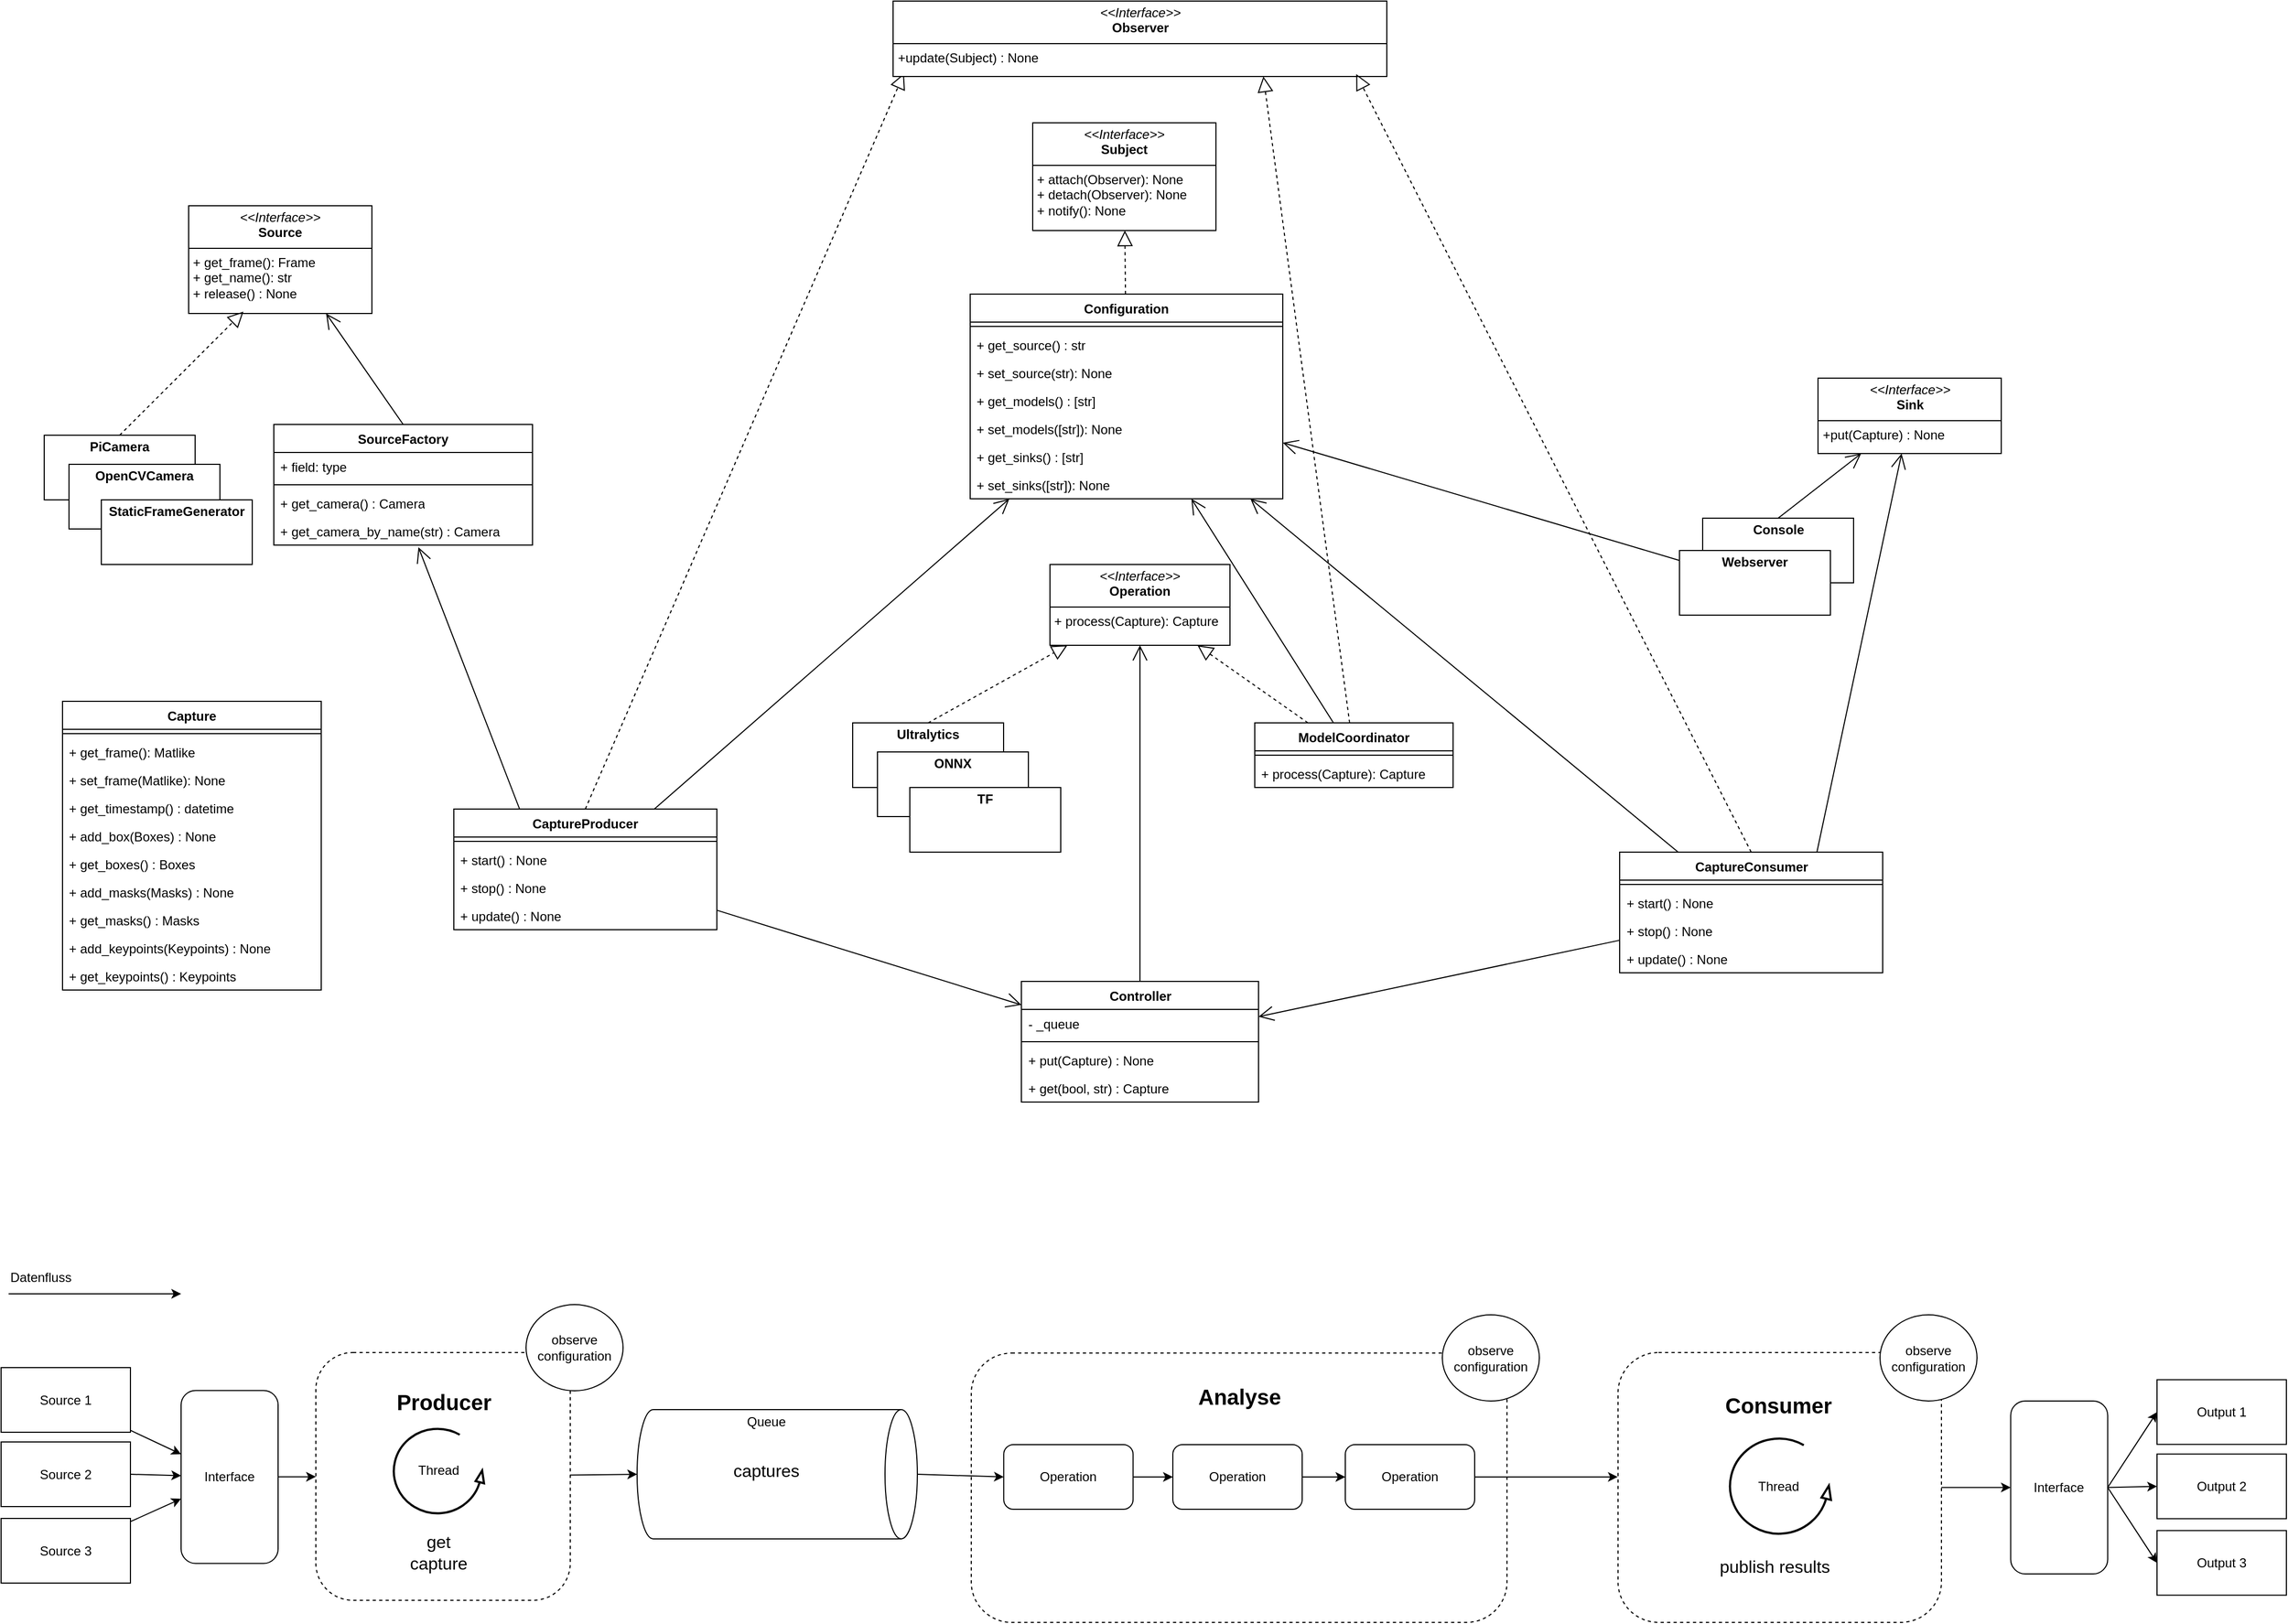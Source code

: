 <mxfile version="25.0.3">
  <diagram name="Seite-1" id="Wqxzcvr5aupdezz4V94B">
    <mxGraphModel dx="1511" dy="964" grid="1" gridSize="10" guides="1" tooltips="1" connect="1" arrows="1" fold="1" page="1" pageScale="1" pageWidth="827" pageHeight="1169" math="0" shadow="0">
      <root>
        <mxCell id="0" />
        <mxCell id="1" parent="0" />
        <mxCell id="tF6KCtbzYXfdbOgwIn2T-80" value="" style="rounded=1;whiteSpace=wrap;html=1;fillColor=none;dashed=1;" parent="1" vertex="1">
          <mxGeometry x="422" y="1374.5" width="236" height="230" as="geometry" />
        </mxCell>
        <mxCell id="tF6KCtbzYXfdbOgwIn2T-64" value="" style="shape=cylinder3;whiteSpace=wrap;html=1;boundedLbl=1;backgroundOutline=1;size=15;rotation=90;" parent="1" vertex="1">
          <mxGeometry x="790" y="1357.5" width="120" height="260" as="geometry" />
        </mxCell>
        <mxCell id="tF6KCtbzYXfdbOgwIn2T-76" value="" style="verticalLabelPosition=bottom;html=1;verticalAlign=top;strokeWidth=2;shape=mxgraph.lean_mapping.physical_pull;pointerEvents=1;" parent="1" vertex="1">
          <mxGeometry x="494" y="1445" width="84" height="79" as="geometry" />
        </mxCell>
        <mxCell id="tF6KCtbzYXfdbOgwIn2T-78" value="get capture" style="text;html=1;align=center;verticalAlign=middle;whiteSpace=wrap;rounded=0;fontSize=16;" parent="1" vertex="1">
          <mxGeometry x="506" y="1545" width="60" height="30" as="geometry" />
        </mxCell>
        <mxCell id="tF6KCtbzYXfdbOgwIn2T-79" value="" style="endArrow=classic;html=1;rounded=0;entryX=0.5;entryY=1;entryDx=0;entryDy=0;entryPerimeter=0;" parent="1" target="tF6KCtbzYXfdbOgwIn2T-64" edge="1" source="tF6KCtbzYXfdbOgwIn2T-80">
          <mxGeometry width="50" height="50" relative="1" as="geometry">
            <mxPoint x="673" y="1490" as="sourcePoint" />
            <mxPoint x="1073" y="1360" as="targetPoint" />
          </mxGeometry>
        </mxCell>
        <mxCell id="tF6KCtbzYXfdbOgwIn2T-81" value="Producer" style="text;html=1;align=center;verticalAlign=middle;whiteSpace=wrap;rounded=0;fontSize=20;fontStyle=1" parent="1" vertex="1">
          <mxGeometry x="476" y="1405" width="130" height="30" as="geometry" />
        </mxCell>
        <mxCell id="tF6KCtbzYXfdbOgwIn2T-83" value="captures" style="text;html=1;align=center;verticalAlign=middle;whiteSpace=wrap;rounded=0;fontSize=16;" parent="1" vertex="1">
          <mxGeometry x="810" y="1468.5" width="60" height="30" as="geometry" />
        </mxCell>
        <mxCell id="tF6KCtbzYXfdbOgwIn2T-88" value="" style="endArrow=classic;html=1;rounded=0;exitX=0.5;exitY=0;exitDx=0;exitDy=0;exitPerimeter=0;entryX=0;entryY=0.5;entryDx=0;entryDy=0;" parent="1" source="tF6KCtbzYXfdbOgwIn2T-64" target="tjAWE_9rmo5MhlkttvxY-53" edge="1">
          <mxGeometry width="50" height="50" relative="1" as="geometry">
            <mxPoint x="983" y="1470" as="sourcePoint" />
            <mxPoint x="1047" y="1490" as="targetPoint" />
          </mxGeometry>
        </mxCell>
        <mxCell id="tF6KCtbzYXfdbOgwIn2T-92" value="" style="rounded=1;whiteSpace=wrap;html=1;fillColor=none;dashed=1;" parent="1" vertex="1">
          <mxGeometry x="1630" y="1374.5" width="300" height="250.5" as="geometry" />
        </mxCell>
        <mxCell id="tF6KCtbzYXfdbOgwIn2T-93" value="" style="verticalLabelPosition=bottom;html=1;verticalAlign=top;strokeWidth=2;shape=mxgraph.lean_mapping.physical_pull;pointerEvents=1;" parent="1" vertex="1">
          <mxGeometry x="1733.5" y="1454" width="94" height="89" as="geometry" />
        </mxCell>
        <mxCell id="tF6KCtbzYXfdbOgwIn2T-94" value="publish results" style="text;html=1;align=center;verticalAlign=middle;whiteSpace=wrap;rounded=0;fontSize=16;" parent="1" vertex="1">
          <mxGeometry x="1706.5" y="1558" width="137" height="30" as="geometry" />
        </mxCell>
        <mxCell id="tF6KCtbzYXfdbOgwIn2T-95" value="Consumer" style="text;html=1;align=center;verticalAlign=middle;whiteSpace=wrap;rounded=0;fontSize=20;fontStyle=1" parent="1" vertex="1">
          <mxGeometry x="1713.5" y="1407.5" width="130" height="30" as="geometry" />
        </mxCell>
        <mxCell id="tF6KCtbzYXfdbOgwIn2T-102" value="" style="endArrow=classic;html=1;rounded=0;entryX=0;entryY=0.5;entryDx=0;entryDy=0;exitX=1;exitY=0.5;exitDx=0;exitDy=0;" parent="1" source="tF6KCtbzYXfdbOgwIn2T-92" target="tjAWE_9rmo5MhlkttvxY-51" edge="1">
          <mxGeometry width="50" height="50" relative="1" as="geometry">
            <mxPoint x="1918" y="1399.5" as="sourcePoint" />
            <mxPoint x="2030" y="1498.5" as="targetPoint" />
          </mxGeometry>
        </mxCell>
        <mxCell id="tF6KCtbzYXfdbOgwIn2T-110" value="observe configuration" style="ellipse;whiteSpace=wrap;html=1;" parent="1" vertex="1">
          <mxGeometry x="617" y="1330" width="90" height="80" as="geometry" />
        </mxCell>
        <mxCell id="tF6KCtbzYXfdbOgwIn2T-111" value="observe configuration" style="ellipse;whiteSpace=wrap;html=1;" parent="1" vertex="1">
          <mxGeometry x="1873" y="1339.5" width="90" height="80" as="geometry" />
        </mxCell>
        <mxCell id="ZPbCwMIuDV3y0_hfb3_B-6" value="" style="endArrow=block;dashed=1;endFill=0;endSize=12;html=1;rounded=0;" parent="1" source="YiW_VXPOp-ECeVxad86_-35" target="YiW_VXPOp-ECeVxad86_-24" edge="1">
          <mxGeometry width="160" relative="1" as="geometry">
            <mxPoint x="858.5" y="1260" as="sourcePoint" />
            <mxPoint x="834" y="1100" as="targetPoint" />
          </mxGeometry>
        </mxCell>
        <mxCell id="ZPbCwMIuDV3y0_hfb3_B-7" value="" style="endArrow=block;dashed=1;endFill=0;endSize=12;html=1;rounded=0;entryX=0.022;entryY=0.959;entryDx=0;entryDy=0;exitX=0.5;exitY=0;exitDx=0;exitDy=0;entryPerimeter=0;" parent="1" source="YiW_VXPOp-ECeVxad86_-14" target="YiW_VXPOp-ECeVxad86_-23" edge="1">
          <mxGeometry width="160" relative="1" as="geometry">
            <mxPoint x="632" y="833" as="sourcePoint" />
            <mxPoint x="806" y="603" as="targetPoint" />
          </mxGeometry>
        </mxCell>
        <mxCell id="YiW_VXPOp-ECeVxad86_-1" value="SourceFactory" style="swimlane;fontStyle=1;align=center;verticalAlign=top;childLayout=stackLayout;horizontal=1;startSize=26;horizontalStack=0;resizeParent=1;resizeParentMax=0;resizeLast=0;collapsible=1;marginBottom=0;whiteSpace=wrap;html=1;" parent="1" vertex="1">
          <mxGeometry x="383" y="513" width="240" height="112" as="geometry" />
        </mxCell>
        <mxCell id="YiW_VXPOp-ECeVxad86_-2" value="+ field: type" style="text;strokeColor=none;fillColor=none;align=left;verticalAlign=top;spacingLeft=4;spacingRight=4;overflow=hidden;rotatable=0;points=[[0,0.5],[1,0.5]];portConstraint=eastwest;whiteSpace=wrap;html=1;" parent="YiW_VXPOp-ECeVxad86_-1" vertex="1">
          <mxGeometry y="26" width="240" height="26" as="geometry" />
        </mxCell>
        <mxCell id="YiW_VXPOp-ECeVxad86_-3" value="" style="line;strokeWidth=1;fillColor=none;align=left;verticalAlign=middle;spacingTop=-1;spacingLeft=3;spacingRight=3;rotatable=0;labelPosition=right;points=[];portConstraint=eastwest;strokeColor=inherit;" parent="YiW_VXPOp-ECeVxad86_-1" vertex="1">
          <mxGeometry y="52" width="240" height="8" as="geometry" />
        </mxCell>
        <mxCell id="YiW_VXPOp-ECeVxad86_-4" value="+ get_camera() : Camera" style="text;strokeColor=none;fillColor=none;align=left;verticalAlign=top;spacingLeft=4;spacingRight=4;overflow=hidden;rotatable=0;points=[[0,0.5],[1,0.5]];portConstraint=eastwest;whiteSpace=wrap;html=1;" parent="YiW_VXPOp-ECeVxad86_-1" vertex="1">
          <mxGeometry y="60" width="240" height="26" as="geometry" />
        </mxCell>
        <mxCell id="YiW_VXPOp-ECeVxad86_-13" value="+ get_camera_by_name(str) : Camera" style="text;strokeColor=none;fillColor=none;align=left;verticalAlign=top;spacingLeft=4;spacingRight=4;overflow=hidden;rotatable=0;points=[[0,0.5],[1,0.5]];portConstraint=eastwest;whiteSpace=wrap;html=1;" parent="YiW_VXPOp-ECeVxad86_-1" vertex="1">
          <mxGeometry y="86" width="240" height="26" as="geometry" />
        </mxCell>
        <mxCell id="YiW_VXPOp-ECeVxad86_-5" value="&lt;p style=&quot;margin:0px;margin-top:4px;text-align:center;&quot;&gt;&lt;i&gt;&amp;lt;&amp;lt;Interface&amp;gt;&amp;gt;&lt;/i&gt;&lt;br&gt;&lt;b&gt;Source&lt;/b&gt;&lt;/p&gt;&lt;hr size=&quot;1&quot; style=&quot;border-style:solid;&quot;&gt;&lt;p style=&quot;margin:0px;margin-left:4px;&quot;&gt;+ get_frame(): Frame&lt;br&gt;+ get_name(): str&lt;/p&gt;&lt;p style=&quot;margin:0px;margin-left:4px;&quot;&gt;+ release() : None&lt;/p&gt;" style="verticalAlign=top;align=left;overflow=fill;html=1;whiteSpace=wrap;" parent="1" vertex="1">
          <mxGeometry x="304" y="310" width="170" height="100" as="geometry" />
        </mxCell>
        <mxCell id="YiW_VXPOp-ECeVxad86_-7" value="&lt;p style=&quot;margin:0px;margin-top:4px;text-align:center;&quot;&gt;&lt;b&gt;PiCamera&lt;/b&gt;&lt;/p&gt;" style="verticalAlign=top;align=left;overflow=fill;html=1;whiteSpace=wrap;" parent="1" vertex="1">
          <mxGeometry x="170" y="523" width="140" height="60" as="geometry" />
        </mxCell>
        <mxCell id="YiW_VXPOp-ECeVxad86_-8" value="&lt;p style=&quot;margin:0px;margin-top:4px;text-align:center;&quot;&gt;&lt;b&gt;OpenCVCamera&lt;/b&gt;&lt;/p&gt;" style="verticalAlign=top;align=left;overflow=fill;html=1;whiteSpace=wrap;" parent="1" vertex="1">
          <mxGeometry x="193" y="550" width="140" height="60" as="geometry" />
        </mxCell>
        <mxCell id="YiW_VXPOp-ECeVxad86_-9" value="&lt;p style=&quot;margin:0px;margin-top:4px;text-align:center;&quot;&gt;&lt;b&gt;StaticFrameGenerator&lt;/b&gt;&lt;/p&gt;" style="verticalAlign=top;align=left;overflow=fill;html=1;whiteSpace=wrap;" parent="1" vertex="1">
          <mxGeometry x="223" y="583" width="140" height="60" as="geometry" />
        </mxCell>
        <mxCell id="YiW_VXPOp-ECeVxad86_-12" value="" style="endArrow=block;dashed=1;endFill=0;endSize=12;html=1;rounded=0;entryX=0.299;entryY=0.982;entryDx=0;entryDy=0;exitX=0.5;exitY=0;exitDx=0;exitDy=0;entryPerimeter=0;" parent="1" source="YiW_VXPOp-ECeVxad86_-7" target="YiW_VXPOp-ECeVxad86_-5" edge="1">
          <mxGeometry width="160" relative="1" as="geometry">
            <mxPoint x="413" y="468" as="sourcePoint" />
            <mxPoint x="398" y="420" as="targetPoint" />
          </mxGeometry>
        </mxCell>
        <mxCell id="YiW_VXPOp-ECeVxad86_-14" value="CaptureProducer" style="swimlane;fontStyle=1;align=center;verticalAlign=top;childLayout=stackLayout;horizontal=1;startSize=26;horizontalStack=0;resizeParent=1;resizeParentMax=0;resizeLast=0;collapsible=1;marginBottom=0;whiteSpace=wrap;html=1;" parent="1" vertex="1">
          <mxGeometry x="550" y="870" width="244" height="112" as="geometry" />
        </mxCell>
        <mxCell id="YiW_VXPOp-ECeVxad86_-16" value="" style="line;strokeWidth=1;fillColor=none;align=left;verticalAlign=middle;spacingTop=-1;spacingLeft=3;spacingRight=3;rotatable=0;labelPosition=right;points=[];portConstraint=eastwest;strokeColor=inherit;" parent="YiW_VXPOp-ECeVxad86_-14" vertex="1">
          <mxGeometry y="26" width="244" height="8" as="geometry" />
        </mxCell>
        <mxCell id="YiW_VXPOp-ECeVxad86_-17" value="+ start() : None" style="text;strokeColor=none;fillColor=none;align=left;verticalAlign=top;spacingLeft=4;spacingRight=4;overflow=hidden;rotatable=0;points=[[0,0.5],[1,0.5]];portConstraint=eastwest;whiteSpace=wrap;html=1;" parent="YiW_VXPOp-ECeVxad86_-14" vertex="1">
          <mxGeometry y="34" width="244" height="26" as="geometry" />
        </mxCell>
        <mxCell id="tjAWE_9rmo5MhlkttvxY-24" value="+ stop() : None" style="text;strokeColor=none;fillColor=none;align=left;verticalAlign=top;spacingLeft=4;spacingRight=4;overflow=hidden;rotatable=0;points=[[0,0.5],[1,0.5]];portConstraint=eastwest;whiteSpace=wrap;html=1;" vertex="1" parent="YiW_VXPOp-ECeVxad86_-14">
          <mxGeometry y="60" width="244" height="26" as="geometry" />
        </mxCell>
        <mxCell id="YiW_VXPOp-ECeVxad86_-18" value="+ update() : None" style="text;strokeColor=none;fillColor=none;align=left;verticalAlign=top;spacingLeft=4;spacingRight=4;overflow=hidden;rotatable=0;points=[[0,0.5],[1,0.5]];portConstraint=eastwest;whiteSpace=wrap;html=1;" parent="YiW_VXPOp-ECeVxad86_-14" vertex="1">
          <mxGeometry y="86" width="244" height="26" as="geometry" />
        </mxCell>
        <mxCell id="YiW_VXPOp-ECeVxad86_-21" value="" style="endArrow=open;endFill=1;endSize=12;html=1;rounded=0;entryX=0.75;entryY=1;entryDx=0;entryDy=0;exitX=0.5;exitY=0;exitDx=0;exitDy=0;" parent="1" source="YiW_VXPOp-ECeVxad86_-1" target="YiW_VXPOp-ECeVxad86_-5" edge="1">
          <mxGeometry width="160" relative="1" as="geometry">
            <mxPoint x="483" y="713" as="sourcePoint" />
            <mxPoint x="643" y="713" as="targetPoint" />
          </mxGeometry>
        </mxCell>
        <mxCell id="YiW_VXPOp-ECeVxad86_-22" value="" style="endArrow=open;endFill=1;endSize=12;html=1;rounded=0;entryX=0.559;entryY=1.076;entryDx=0;entryDy=0;entryPerimeter=0;exitX=0.25;exitY=0;exitDx=0;exitDy=0;" parent="1" source="YiW_VXPOp-ECeVxad86_-14" target="YiW_VXPOp-ECeVxad86_-13" edge="1">
          <mxGeometry width="160" relative="1" as="geometry">
            <mxPoint x="483" y="713" as="sourcePoint" />
            <mxPoint x="643" y="713" as="targetPoint" />
          </mxGeometry>
        </mxCell>
        <mxCell id="YiW_VXPOp-ECeVxad86_-23" value="&lt;p style=&quot;margin:0px;margin-top:4px;text-align:center;&quot;&gt;&lt;i&gt;&amp;lt;&amp;lt;Interface&amp;gt;&amp;gt;&lt;/i&gt;&lt;br&gt;&lt;b&gt;Observer&lt;/b&gt;&lt;/p&gt;&lt;hr size=&quot;1&quot; style=&quot;border-style:solid;&quot;&gt;&lt;p style=&quot;margin:0px;margin-left:4px;&quot;&gt;+update(Subject) : None&lt;/p&gt;" style="verticalAlign=top;align=left;overflow=fill;html=1;whiteSpace=wrap;" parent="1" vertex="1">
          <mxGeometry x="957.5" y="120" width="458" height="70" as="geometry" />
        </mxCell>
        <mxCell id="YiW_VXPOp-ECeVxad86_-24" value="&lt;p style=&quot;margin:0px;margin-top:4px;text-align:center;&quot;&gt;&lt;i&gt;&amp;lt;&amp;lt;Interface&amp;gt;&amp;gt;&lt;/i&gt;&lt;br&gt;&lt;b&gt;Subject&lt;/b&gt;&lt;/p&gt;&lt;hr size=&quot;1&quot; style=&quot;border-style:solid;&quot;&gt;&lt;p style=&quot;margin:0px;margin-left:4px;&quot;&gt;+ attach(Observer): None&lt;br&gt;+ detach(Observer): None&lt;/p&gt;&lt;p style=&quot;margin:0px;margin-left:4px;&quot;&gt;+ notify(): None&lt;/p&gt;" style="verticalAlign=top;align=left;overflow=fill;html=1;whiteSpace=wrap;" parent="1" vertex="1">
          <mxGeometry x="1087" y="233" width="170" height="100" as="geometry" />
        </mxCell>
        <mxCell id="YiW_VXPOp-ECeVxad86_-29" value="Controller" style="swimlane;fontStyle=1;align=center;verticalAlign=top;childLayout=stackLayout;horizontal=1;startSize=26;horizontalStack=0;resizeParent=1;resizeParentMax=0;resizeLast=0;collapsible=1;marginBottom=0;whiteSpace=wrap;html=1;" parent="1" vertex="1">
          <mxGeometry x="1076.5" y="1030" width="220" height="112" as="geometry" />
        </mxCell>
        <mxCell id="tjAWE_9rmo5MhlkttvxY-76" value="- _queue" style="text;strokeColor=none;fillColor=none;align=left;verticalAlign=top;spacingLeft=4;spacingRight=4;overflow=hidden;rotatable=0;points=[[0,0.5],[1,0.5]];portConstraint=eastwest;whiteSpace=wrap;html=1;" vertex="1" parent="YiW_VXPOp-ECeVxad86_-29">
          <mxGeometry y="26" width="220" height="26" as="geometry" />
        </mxCell>
        <mxCell id="YiW_VXPOp-ECeVxad86_-30" value="" style="line;strokeWidth=1;fillColor=none;align=left;verticalAlign=middle;spacingTop=-1;spacingLeft=3;spacingRight=3;rotatable=0;labelPosition=right;points=[];portConstraint=eastwest;strokeColor=inherit;" parent="YiW_VXPOp-ECeVxad86_-29" vertex="1">
          <mxGeometry y="52" width="220" height="8" as="geometry" />
        </mxCell>
        <mxCell id="YiW_VXPOp-ECeVxad86_-31" value="+ put(Capture&lt;span style=&quot;color: rgba(0, 0, 0, 0); font-family: monospace; font-size: 0px; text-wrap-mode: nowrap;&quot;&gt;%3CmxGraphModel%3E%3Croot%3E%3CmxCell%20id%3D%220%22%2F%3E%3CmxCell%20id%3D%221%22%20parent%3D%220%22%2F%3E%3CmxCell%20id%3D%222%22%20value%3D%22WebServer%22%20style%3D%22swimlane%3BfontStyle%3D1%3Balign%3Dcenter%3BverticalAlign%3Dtop%3BchildLayout%3DstackLayout%3Bhorizontal%3D1%3BstartSize%3D26%3BhorizontalStack%3D0%3BresizeParent%3D1%3BresizeParentMax%3D0%3BresizeLast%3D0%3Bcollapsible%3D1%3BmarginBottom%3D0%3BwhiteSpace%3Dwrap%3Bhtml%3D1%3B%22%20vertex%3D%221%22%20parent%3D%221%22%3E%3CmxGeometry%20x%3D%22742%22%20y%3D%22215%22%20width%3D%22144%22%20height%3D%2260%22%20as%3D%22geometry%22%2F%3E%3C%2FmxCell%3E%3CmxCell%20id%3D%223%22%20value%3D%22%22%20style%3D%22line%3BstrokeWidth%3D1%3BfillColor%3Dnone%3Balign%3Dleft%3BverticalAlign%3Dmiddle%3BspacingTop%3D-1%3BspacingLeft%3D3%3BspacingRight%3D3%3Brotatable%3D0%3BlabelPosition%3Dright%3Bpoints%3D%5B%5D%3BportConstraint%3Deastwest%3BstrokeColor%3Dinherit%3B%22%20vertex%3D%221%22%20parent%3D%222%22%3E%3CmxGeometry%20y%3D%2226%22%20width%3D%22144%22%20height%3D%228%22%20as%3D%22geometry%22%2F%3E%3C%2FmxCell%3E%3CmxCell%20id%3D%224%22%20value%3D%22%2B%20run()%20%3A%20None%22%20style%3D%22text%3BstrokeColor%3Dnone%3BfillColor%3Dnone%3Balign%3Dleft%3BverticalAlign%3Dtop%3BspacingLeft%3D4%3BspacingRight%3D4%3Boverflow%3Dhidden%3Brotatable%3D0%3Bpoints%3D%5B%5B0%2C0.5%5D%2C%5B1%2C0.5%5D%5D%3BportConstraint%3Deastwest%3BwhiteSpace%3Dwrap%3Bhtml%3D1%3B%22%20vertex%3D%221%22%20parent%3D%222%22%3E%3CmxGeometry%20y%3D%2234%22%20width%3D%22144%22%20height%3D%2226%22%20as%3D%22geometry%22%2F%3E%3C%2FmxCell%3E%3C%2Froot%3E%3C%2FmxGraphMode&lt;/span&gt;) : None" style="text;strokeColor=none;fillColor=none;align=left;verticalAlign=top;spacingLeft=4;spacingRight=4;overflow=hidden;rotatable=0;points=[[0,0.5],[1,0.5]];portConstraint=eastwest;whiteSpace=wrap;html=1;" parent="YiW_VXPOp-ECeVxad86_-29" vertex="1">
          <mxGeometry y="60" width="220" height="26" as="geometry" />
        </mxCell>
        <mxCell id="YiW_VXPOp-ECeVxad86_-32" value="+ get(bool, str&lt;span style=&quot;color: rgba(0, 0, 0, 0); font-family: monospace; font-size: 0px; text-wrap-mode: nowrap;&quot;&gt;%3CmxGraphModel%3E%3Croot%3E%3CmxCell%20id%3D%220%22%2F%3E%3CmxCell%20id%3D%221%22%20parent%3D%220%22%2F%3E%3CmxCell%20id%3D%222%22%20value%3D%22WebServer%22%20style%3D%22swimlane%3BfontStyle%3D1%3Balign%3Dcenter%3BverticalAlign%3Dtop%3BchildLayout%3DstackLayout%3Bhorizontal%3D1%3BstartSize%3D26%3BhorizontalStack%3D0%3BresizeParent%3D1%3BresizeParentMax%3D0%3BresizeLast%3D0%3Bcollapsible%3D1%3BmarginBottom%3D0%3BwhiteSpace%3Dwrap%3Bhtml%3D1%3B%22%20vertex%3D%221%22%20parent%3D%221%22%3E%3CmxGeometry%20x%3D%22742%22%20y%3D%22215%22%20width%3D%22144%22%20height%3D%2260%22%20as%3D%22geometry%22%2F%3E%3C%2FmxCell%3E%3CmxCell%20id%3D%223%22%20value%3D%22%22%20style%3D%22line%3BstrokeWidth%3D1%3BfillColor%3Dnone%3Balign%3Dleft%3BverticalAlign%3Dmiddle%3BspacingTop%3D-1%3BspacingLeft%3D3%3BspacingRight%3D3%3Brotatable%3D0%3BlabelPosition%3Dright%3Bpoints%3D%5B%5D%3BportConstraint%3Deastwest%3BstrokeColor%3Dinherit%3B%22%20vertex%3D%221%22%20parent%3D%222%22%3E%3CmxGeometry%20y%3D%2226%22%20width%3D%22144%22%20height%3D%228%22%20as%3D%22geometry%22%2F%3E%3C%2FmxCell%3E%3CmxCell%20id%3D%224%22%20value%3D%22%2B%20run()%20%3A%20None%22%20style%3D%22text%3BstrokeColor%3Dnone%3BfillColor%3Dnone%3Balign%3Dleft%3BverticalAlign%3Dtop%3BspacingLeft%3D4%3BspacingRight%3D4%3Boverflow%3Dhidden%3Brotatable%3D0%3Bpoints%3D%5B%5B0%2C0.5%5D%2C%5B1%2C0.5%5D%5D%3BportConstraint%3Deastwest%3BwhiteSpace%3Dwrap%3Bhtml%3D1%3B%22%20vertex%3D%221%22%20parent%3D%222%22%3E%3CmxGeometry%20y%3D%2234%22%20width%3D%22144%22%20height%3D%2226%22%20as%3D%22geometry%22%2F%3E%3C%2FmxCell%3E%3C%2Froot%3E%3C%2FmxGraphMode&lt;/span&gt;) : Capture" style="text;strokeColor=none;fillColor=none;align=left;verticalAlign=top;spacingLeft=4;spacingRight=4;overflow=hidden;rotatable=0;points=[[0,0.5],[1,0.5]];portConstraint=eastwest;whiteSpace=wrap;html=1;" parent="YiW_VXPOp-ECeVxad86_-29" vertex="1">
          <mxGeometry y="86" width="220" height="26" as="geometry" />
        </mxCell>
        <mxCell id="YiW_VXPOp-ECeVxad86_-33" value="" style="endArrow=open;endFill=1;endSize=12;html=1;rounded=0;" parent="1" source="YiW_VXPOp-ECeVxad86_-14" target="YiW_VXPOp-ECeVxad86_-29" edge="1">
          <mxGeometry width="160" relative="1" as="geometry">
            <mxPoint x="843" y="763" as="sourcePoint" />
            <mxPoint x="963" y="703" as="targetPoint" />
          </mxGeometry>
        </mxCell>
        <mxCell id="YiW_VXPOp-ECeVxad86_-35" value="Configuration" style="swimlane;fontStyle=1;align=center;verticalAlign=top;childLayout=stackLayout;horizontal=1;startSize=26;horizontalStack=0;resizeParent=1;resizeParentMax=0;resizeLast=0;collapsible=1;marginBottom=0;whiteSpace=wrap;html=1;" parent="1" vertex="1">
          <mxGeometry x="1029" y="392" width="290" height="190" as="geometry" />
        </mxCell>
        <mxCell id="YiW_VXPOp-ECeVxad86_-36" value="" style="line;strokeWidth=1;fillColor=none;align=left;verticalAlign=middle;spacingTop=-1;spacingLeft=3;spacingRight=3;rotatable=0;labelPosition=right;points=[];portConstraint=eastwest;strokeColor=inherit;" parent="YiW_VXPOp-ECeVxad86_-35" vertex="1">
          <mxGeometry y="26" width="290" height="8" as="geometry" />
        </mxCell>
        <mxCell id="YiW_VXPOp-ECeVxad86_-37" value="+ get_source() : str" style="text;strokeColor=none;fillColor=none;align=left;verticalAlign=top;spacingLeft=4;spacingRight=4;overflow=hidden;rotatable=0;points=[[0,0.5],[1,0.5]];portConstraint=eastwest;whiteSpace=wrap;html=1;" parent="YiW_VXPOp-ECeVxad86_-35" vertex="1">
          <mxGeometry y="34" width="290" height="26" as="geometry" />
        </mxCell>
        <mxCell id="YiW_VXPOp-ECeVxad86_-38" value="+ set_source(str): None" style="text;strokeColor=none;fillColor=none;align=left;verticalAlign=top;spacingLeft=4;spacingRight=4;overflow=hidden;rotatable=0;points=[[0,0.5],[1,0.5]];portConstraint=eastwest;whiteSpace=wrap;html=1;" parent="YiW_VXPOp-ECeVxad86_-35" vertex="1">
          <mxGeometry y="60" width="290" height="26" as="geometry" />
        </mxCell>
        <mxCell id="tjAWE_9rmo5MhlkttvxY-2" value="+ get_models() : [str]" style="text;strokeColor=none;fillColor=none;align=left;verticalAlign=top;spacingLeft=4;spacingRight=4;overflow=hidden;rotatable=0;points=[[0,0.5],[1,0.5]];portConstraint=eastwest;whiteSpace=wrap;html=1;" vertex="1" parent="YiW_VXPOp-ECeVxad86_-35">
          <mxGeometry y="86" width="290" height="26" as="geometry" />
        </mxCell>
        <mxCell id="tjAWE_9rmo5MhlkttvxY-3" value="+ set_models([str]): None" style="text;strokeColor=none;fillColor=none;align=left;verticalAlign=top;spacingLeft=4;spacingRight=4;overflow=hidden;rotatable=0;points=[[0,0.5],[1,0.5]];portConstraint=eastwest;whiteSpace=wrap;html=1;" vertex="1" parent="YiW_VXPOp-ECeVxad86_-35">
          <mxGeometry y="112" width="290" height="26" as="geometry" />
        </mxCell>
        <mxCell id="tjAWE_9rmo5MhlkttvxY-4" value="+ get_sinks() : [str]" style="text;strokeColor=none;fillColor=none;align=left;verticalAlign=top;spacingLeft=4;spacingRight=4;overflow=hidden;rotatable=0;points=[[0,0.5],[1,0.5]];portConstraint=eastwest;whiteSpace=wrap;html=1;" vertex="1" parent="YiW_VXPOp-ECeVxad86_-35">
          <mxGeometry y="138" width="290" height="26" as="geometry" />
        </mxCell>
        <mxCell id="tjAWE_9rmo5MhlkttvxY-5" value="+ set_sinks([str]): None" style="text;strokeColor=none;fillColor=none;align=left;verticalAlign=top;spacingLeft=4;spacingRight=4;overflow=hidden;rotatable=0;points=[[0,0.5],[1,0.5]];portConstraint=eastwest;whiteSpace=wrap;html=1;" vertex="1" parent="YiW_VXPOp-ECeVxad86_-35">
          <mxGeometry y="164" width="290" height="26" as="geometry" />
        </mxCell>
        <mxCell id="2hnJZk3z9wCdDaKQQEbq-1" value="&lt;p style=&quot;margin:0px;margin-top:4px;text-align:center;&quot;&gt;&lt;i&gt;&amp;lt;&amp;lt;Interface&amp;gt;&amp;gt;&lt;/i&gt;&lt;br&gt;&lt;b&gt;Operation&lt;/b&gt;&lt;/p&gt;&lt;hr size=&quot;1&quot; style=&quot;border-style:solid;&quot;&gt;&lt;p style=&quot;margin:0px;margin-left:4px;&quot;&gt;+ process(Capture):&amp;nbsp;&lt;span style=&quot;background-color: initial;&quot;&gt;Capture&lt;/span&gt;&lt;/p&gt;" style="verticalAlign=top;align=left;overflow=fill;html=1;whiteSpace=wrap;" parent="1" vertex="1">
          <mxGeometry x="1103" y="643" width="167" height="75" as="geometry" />
        </mxCell>
        <mxCell id="2hnJZk3z9wCdDaKQQEbq-5" value="" style="endArrow=block;dashed=1;endFill=0;endSize=12;html=1;rounded=0;exitX=0.5;exitY=0;exitDx=0;exitDy=0;" parent="1" source="2hnJZk3z9wCdDaKQQEbq-2" target="2hnJZk3z9wCdDaKQQEbq-1" edge="1">
          <mxGeometry width="160" relative="1" as="geometry">
            <mxPoint x="853" y="313" as="sourcePoint" />
            <mxPoint x="838" y="265" as="targetPoint" />
          </mxGeometry>
        </mxCell>
        <mxCell id="2hnJZk3z9wCdDaKQQEbq-6" value="" style="endArrow=open;endFill=1;endSize=12;html=1;rounded=0;exitX=0.5;exitY=0;exitDx=0;exitDy=0;entryX=0.5;entryY=1;entryDx=0;entryDy=0;" parent="1" source="YiW_VXPOp-ECeVxad86_-29" target="2hnJZk3z9wCdDaKQQEbq-1" edge="1">
          <mxGeometry width="160" relative="1" as="geometry">
            <mxPoint x="907" y="793" as="sourcePoint" />
            <mxPoint x="995" y="666" as="targetPoint" />
          </mxGeometry>
        </mxCell>
        <mxCell id="tjAWE_9rmo5MhlkttvxY-6" value="Capture" style="swimlane;fontStyle=1;align=center;verticalAlign=top;childLayout=stackLayout;horizontal=1;startSize=26;horizontalStack=0;resizeParent=1;resizeParentMax=0;resizeLast=0;collapsible=1;marginBottom=0;whiteSpace=wrap;html=1;" vertex="1" parent="1">
          <mxGeometry x="187" y="770" width="240" height="268" as="geometry" />
        </mxCell>
        <mxCell id="tjAWE_9rmo5MhlkttvxY-8" value="" style="line;strokeWidth=1;fillColor=none;align=left;verticalAlign=middle;spacingTop=-1;spacingLeft=3;spacingRight=3;rotatable=0;labelPosition=right;points=[];portConstraint=eastwest;strokeColor=inherit;" vertex="1" parent="tjAWE_9rmo5MhlkttvxY-6">
          <mxGeometry y="26" width="240" height="8" as="geometry" />
        </mxCell>
        <mxCell id="tjAWE_9rmo5MhlkttvxY-9" value="+ get_frame(): Matlike" style="text;strokeColor=none;fillColor=none;align=left;verticalAlign=top;spacingLeft=4;spacingRight=4;overflow=hidden;rotatable=0;points=[[0,0.5],[1,0.5]];portConstraint=eastwest;whiteSpace=wrap;html=1;" vertex="1" parent="tjAWE_9rmo5MhlkttvxY-6">
          <mxGeometry y="34" width="240" height="26" as="geometry" />
        </mxCell>
        <mxCell id="tjAWE_9rmo5MhlkttvxY-10" value="+ set_frame(Matlike): None" style="text;strokeColor=none;fillColor=none;align=left;verticalAlign=top;spacingLeft=4;spacingRight=4;overflow=hidden;rotatable=0;points=[[0,0.5],[1,0.5]];portConstraint=eastwest;whiteSpace=wrap;html=1;" vertex="1" parent="tjAWE_9rmo5MhlkttvxY-6">
          <mxGeometry y="60" width="240" height="26" as="geometry" />
        </mxCell>
        <mxCell id="tjAWE_9rmo5MhlkttvxY-12" value="+ get_timestamp() : datetime" style="text;strokeColor=none;fillColor=none;align=left;verticalAlign=top;spacingLeft=4;spacingRight=4;overflow=hidden;rotatable=0;points=[[0,0.5],[1,0.5]];portConstraint=eastwest;whiteSpace=wrap;html=1;" vertex="1" parent="tjAWE_9rmo5MhlkttvxY-6">
          <mxGeometry y="86" width="240" height="26" as="geometry" />
        </mxCell>
        <mxCell id="tjAWE_9rmo5MhlkttvxY-11" value="+ add_box(Boxes) : None" style="text;strokeColor=none;fillColor=none;align=left;verticalAlign=top;spacingLeft=4;spacingRight=4;overflow=hidden;rotatable=0;points=[[0,0.5],[1,0.5]];portConstraint=eastwest;whiteSpace=wrap;html=1;" vertex="1" parent="tjAWE_9rmo5MhlkttvxY-6">
          <mxGeometry y="112" width="240" height="26" as="geometry" />
        </mxCell>
        <mxCell id="tjAWE_9rmo5MhlkttvxY-13" value="+ get_boxes() : Boxes" style="text;strokeColor=none;fillColor=none;align=left;verticalAlign=top;spacingLeft=4;spacingRight=4;overflow=hidden;rotatable=0;points=[[0,0.5],[1,0.5]];portConstraint=eastwest;whiteSpace=wrap;html=1;" vertex="1" parent="tjAWE_9rmo5MhlkttvxY-6">
          <mxGeometry y="138" width="240" height="26" as="geometry" />
        </mxCell>
        <mxCell id="tjAWE_9rmo5MhlkttvxY-14" value="+ add_masks(Masks) : None" style="text;strokeColor=none;fillColor=none;align=left;verticalAlign=top;spacingLeft=4;spacingRight=4;overflow=hidden;rotatable=0;points=[[0,0.5],[1,0.5]];portConstraint=eastwest;whiteSpace=wrap;html=1;" vertex="1" parent="tjAWE_9rmo5MhlkttvxY-6">
          <mxGeometry y="164" width="240" height="26" as="geometry" />
        </mxCell>
        <mxCell id="tjAWE_9rmo5MhlkttvxY-15" value="+ get_masks() : Masks" style="text;strokeColor=none;fillColor=none;align=left;verticalAlign=top;spacingLeft=4;spacingRight=4;overflow=hidden;rotatable=0;points=[[0,0.5],[1,0.5]];portConstraint=eastwest;whiteSpace=wrap;html=1;" vertex="1" parent="tjAWE_9rmo5MhlkttvxY-6">
          <mxGeometry y="190" width="240" height="26" as="geometry" />
        </mxCell>
        <mxCell id="tjAWE_9rmo5MhlkttvxY-16" value="+ add_keypoints(Keypoints) : None" style="text;strokeColor=none;fillColor=none;align=left;verticalAlign=top;spacingLeft=4;spacingRight=4;overflow=hidden;rotatable=0;points=[[0,0.5],[1,0.5]];portConstraint=eastwest;whiteSpace=wrap;html=1;" vertex="1" parent="tjAWE_9rmo5MhlkttvxY-6">
          <mxGeometry y="216" width="240" height="26" as="geometry" />
        </mxCell>
        <mxCell id="tjAWE_9rmo5MhlkttvxY-17" value="+ get_keypoints() : Keypoints" style="text;strokeColor=none;fillColor=none;align=left;verticalAlign=top;spacingLeft=4;spacingRight=4;overflow=hidden;rotatable=0;points=[[0,0.5],[1,0.5]];portConstraint=eastwest;whiteSpace=wrap;html=1;" vertex="1" parent="tjAWE_9rmo5MhlkttvxY-6">
          <mxGeometry y="242" width="240" height="26" as="geometry" />
        </mxCell>
        <mxCell id="tjAWE_9rmo5MhlkttvxY-18" value="CaptureConsumer" style="swimlane;fontStyle=1;align=center;verticalAlign=top;childLayout=stackLayout;horizontal=1;startSize=26;horizontalStack=0;resizeParent=1;resizeParentMax=0;resizeLast=0;collapsible=1;marginBottom=0;whiteSpace=wrap;html=1;" vertex="1" parent="1">
          <mxGeometry x="1631.5" y="910" width="244" height="112" as="geometry" />
        </mxCell>
        <mxCell id="tjAWE_9rmo5MhlkttvxY-19" value="" style="line;strokeWidth=1;fillColor=none;align=left;verticalAlign=middle;spacingTop=-1;spacingLeft=3;spacingRight=3;rotatable=0;labelPosition=right;points=[];portConstraint=eastwest;strokeColor=inherit;" vertex="1" parent="tjAWE_9rmo5MhlkttvxY-18">
          <mxGeometry y="26" width="244" height="8" as="geometry" />
        </mxCell>
        <mxCell id="tjAWE_9rmo5MhlkttvxY-20" value="+ start() : None" style="text;strokeColor=none;fillColor=none;align=left;verticalAlign=top;spacingLeft=4;spacingRight=4;overflow=hidden;rotatable=0;points=[[0,0.5],[1,0.5]];portConstraint=eastwest;whiteSpace=wrap;html=1;" vertex="1" parent="tjAWE_9rmo5MhlkttvxY-18">
          <mxGeometry y="34" width="244" height="26" as="geometry" />
        </mxCell>
        <mxCell id="tjAWE_9rmo5MhlkttvxY-23" value="+ stop() : None" style="text;strokeColor=none;fillColor=none;align=left;verticalAlign=top;spacingLeft=4;spacingRight=4;overflow=hidden;rotatable=0;points=[[0,0.5],[1,0.5]];portConstraint=eastwest;whiteSpace=wrap;html=1;" vertex="1" parent="tjAWE_9rmo5MhlkttvxY-18">
          <mxGeometry y="60" width="244" height="26" as="geometry" />
        </mxCell>
        <mxCell id="tjAWE_9rmo5MhlkttvxY-21" value="+ update() : None" style="text;strokeColor=none;fillColor=none;align=left;verticalAlign=top;spacingLeft=4;spacingRight=4;overflow=hidden;rotatable=0;points=[[0,0.5],[1,0.5]];portConstraint=eastwest;whiteSpace=wrap;html=1;" vertex="1" parent="tjAWE_9rmo5MhlkttvxY-18">
          <mxGeometry y="86" width="244" height="26" as="geometry" />
        </mxCell>
        <mxCell id="tjAWE_9rmo5MhlkttvxY-22" value="" style="endArrow=block;dashed=1;endFill=0;endSize=12;html=1;rounded=0;entryX=0.938;entryY=0.968;entryDx=0;entryDy=0;exitX=0.5;exitY=0;exitDx=0;exitDy=0;entryPerimeter=0;" edge="1" parent="1" source="tjAWE_9rmo5MhlkttvxY-18" target="YiW_VXPOp-ECeVxad86_-23">
          <mxGeometry width="160" relative="1" as="geometry">
            <mxPoint x="742" y="793" as="sourcePoint" />
            <mxPoint x="874" y="470" as="targetPoint" />
          </mxGeometry>
        </mxCell>
        <mxCell id="tjAWE_9rmo5MhlkttvxY-25" value="&lt;p style=&quot;margin:0px;margin-top:4px;text-align:center;&quot;&gt;&lt;i&gt;&amp;lt;&amp;lt;Interface&amp;gt;&amp;gt;&lt;/i&gt;&lt;br&gt;&lt;b&gt;Sink&lt;/b&gt;&lt;/p&gt;&lt;hr size=&quot;1&quot; style=&quot;border-style:solid;&quot;&gt;&lt;p style=&quot;margin:0px;margin-left:4px;&quot;&gt;+put(Capture) : None&lt;/p&gt;" style="verticalAlign=top;align=left;overflow=fill;html=1;whiteSpace=wrap;" vertex="1" parent="1">
          <mxGeometry x="1815.5" y="470" width="170" height="70" as="geometry" />
        </mxCell>
        <mxCell id="tjAWE_9rmo5MhlkttvxY-26" value="" style="endArrow=open;endFill=1;endSize=12;html=1;rounded=0;exitX=0.75;exitY=0;exitDx=0;exitDy=0;" edge="1" parent="1" source="tjAWE_9rmo5MhlkttvxY-18" target="tjAWE_9rmo5MhlkttvxY-25">
          <mxGeometry width="160" relative="1" as="geometry">
            <mxPoint x="1184" y="603" as="sourcePoint" />
            <mxPoint x="1277" y="468" as="targetPoint" />
          </mxGeometry>
        </mxCell>
        <mxCell id="tjAWE_9rmo5MhlkttvxY-27" value="&lt;p style=&quot;margin:0px;margin-top:4px;text-align:center;&quot;&gt;&lt;b&gt;Console&lt;/b&gt;&lt;/p&gt;" style="verticalAlign=top;align=left;overflow=fill;html=1;whiteSpace=wrap;" vertex="1" parent="1">
          <mxGeometry x="1708.5" y="600" width="140" height="60" as="geometry" />
        </mxCell>
        <mxCell id="tjAWE_9rmo5MhlkttvxY-28" value="&lt;p style=&quot;margin:0px;margin-top:4px;text-align:center;&quot;&gt;&lt;b&gt;Webserver&lt;/b&gt;&lt;/p&gt;" style="verticalAlign=top;align=left;overflow=fill;html=1;whiteSpace=wrap;" vertex="1" parent="1">
          <mxGeometry x="1687" y="630" width="140" height="60" as="geometry" />
        </mxCell>
        <mxCell id="tjAWE_9rmo5MhlkttvxY-29" value="" style="endArrow=open;endFill=1;endSize=12;html=1;rounded=0;exitX=0.5;exitY=0;exitDx=0;exitDy=0;" edge="1" parent="1" source="tjAWE_9rmo5MhlkttvxY-27" target="tjAWE_9rmo5MhlkttvxY-25">
          <mxGeometry width="160" relative="1" as="geometry">
            <mxPoint x="1302.5" y="1041" as="sourcePoint" />
            <mxPoint x="1399.5" y="983" as="targetPoint" />
          </mxGeometry>
        </mxCell>
        <mxCell id="tjAWE_9rmo5MhlkttvxY-30" value="" style="endArrow=open;endFill=1;endSize=12;html=1;rounded=0;" edge="1" parent="1" source="tjAWE_9rmo5MhlkttvxY-18" target="YiW_VXPOp-ECeVxad86_-29">
          <mxGeometry width="160" relative="1" as="geometry">
            <mxPoint x="864" y="793" as="sourcePoint" />
            <mxPoint x="957" y="658" as="targetPoint" />
          </mxGeometry>
        </mxCell>
        <mxCell id="tjAWE_9rmo5MhlkttvxY-31" value="ModelCoordinator" style="swimlane;fontStyle=1;align=center;verticalAlign=top;childLayout=stackLayout;horizontal=1;startSize=26;horizontalStack=0;resizeParent=1;resizeParentMax=0;resizeLast=0;collapsible=1;marginBottom=0;whiteSpace=wrap;html=1;" vertex="1" parent="1">
          <mxGeometry x="1293" y="790" width="184" height="60" as="geometry" />
        </mxCell>
        <mxCell id="tjAWE_9rmo5MhlkttvxY-32" value="" style="line;strokeWidth=1;fillColor=none;align=left;verticalAlign=middle;spacingTop=-1;spacingLeft=3;spacingRight=3;rotatable=0;labelPosition=right;points=[];portConstraint=eastwest;strokeColor=inherit;" vertex="1" parent="tjAWE_9rmo5MhlkttvxY-31">
          <mxGeometry y="26" width="184" height="8" as="geometry" />
        </mxCell>
        <mxCell id="tjAWE_9rmo5MhlkttvxY-35" value="+ process(Capture): Capture" style="text;strokeColor=none;fillColor=none;align=left;verticalAlign=top;spacingLeft=4;spacingRight=4;overflow=hidden;rotatable=0;points=[[0,0.5],[1,0.5]];portConstraint=eastwest;whiteSpace=wrap;html=1;" vertex="1" parent="tjAWE_9rmo5MhlkttvxY-31">
          <mxGeometry y="34" width="184" height="26" as="geometry" />
        </mxCell>
        <mxCell id="tjAWE_9rmo5MhlkttvxY-37" value="" style="endArrow=block;dashed=1;endFill=0;endSize=12;html=1;rounded=0;entryX=0.75;entryY=1;entryDx=0;entryDy=0;" edge="1" parent="1" source="tjAWE_9rmo5MhlkttvxY-31" target="YiW_VXPOp-ECeVxad86_-23">
          <mxGeometry width="160" relative="1" as="geometry">
            <mxPoint x="742" y="793" as="sourcePoint" />
            <mxPoint x="1330" y="193" as="targetPoint" />
          </mxGeometry>
        </mxCell>
        <mxCell id="tjAWE_9rmo5MhlkttvxY-38" value="" style="endArrow=block;dashed=1;endFill=0;endSize=12;html=1;rounded=0;" edge="1" parent="1" source="tjAWE_9rmo5MhlkttvxY-31" target="2hnJZk3z9wCdDaKQQEbq-1">
          <mxGeometry width="160" relative="1" as="geometry">
            <mxPoint x="968" y="310" as="sourcePoint" />
            <mxPoint x="800" y="215" as="targetPoint" />
          </mxGeometry>
        </mxCell>
        <mxCell id="tjAWE_9rmo5MhlkttvxY-41" value="Source 1" style="rounded=0;whiteSpace=wrap;html=1;" vertex="1" parent="1">
          <mxGeometry x="130" y="1388.5" width="120" height="60" as="geometry" />
        </mxCell>
        <mxCell id="tjAWE_9rmo5MhlkttvxY-42" value="Source 2" style="rounded=0;whiteSpace=wrap;html=1;" vertex="1" parent="1">
          <mxGeometry x="130" y="1457.5" width="120" height="60" as="geometry" />
        </mxCell>
        <mxCell id="tjAWE_9rmo5MhlkttvxY-43" value="Source 3" style="rounded=0;whiteSpace=wrap;html=1;" vertex="1" parent="1">
          <mxGeometry x="130" y="1528.5" width="120" height="60" as="geometry" />
        </mxCell>
        <mxCell id="tjAWE_9rmo5MhlkttvxY-48" value="Thread" style="text;html=1;align=center;verticalAlign=middle;whiteSpace=wrap;rounded=0;" vertex="1" parent="1">
          <mxGeometry x="506" y="1468.5" width="60" height="30" as="geometry" />
        </mxCell>
        <mxCell id="tjAWE_9rmo5MhlkttvxY-49" value="Interface" style="rounded=1;whiteSpace=wrap;html=1;" vertex="1" parent="1">
          <mxGeometry x="297" y="1409.75" width="90" height="160.5" as="geometry" />
        </mxCell>
        <mxCell id="tjAWE_9rmo5MhlkttvxY-50" value="" style="endArrow=classic;html=1;rounded=0;" edge="1" parent="1" source="tjAWE_9rmo5MhlkttvxY-41" target="tjAWE_9rmo5MhlkttvxY-49">
          <mxGeometry width="50" height="50" relative="1" as="geometry">
            <mxPoint x="353" y="1500" as="sourcePoint" />
            <mxPoint x="260" y="1429" as="targetPoint" />
          </mxGeometry>
        </mxCell>
        <mxCell id="tjAWE_9rmo5MhlkttvxY-51" value="Interface" style="rounded=1;whiteSpace=wrap;html=1;" vertex="1" parent="1">
          <mxGeometry x="1994.25" y="1419.5" width="90" height="160.5" as="geometry" />
        </mxCell>
        <mxCell id="tjAWE_9rmo5MhlkttvxY-52" value="Thread" style="text;html=1;align=center;verticalAlign=middle;whiteSpace=wrap;rounded=0;" vertex="1" parent="1">
          <mxGeometry x="1748.5" y="1483.5" width="60" height="30" as="geometry" />
        </mxCell>
        <mxCell id="tjAWE_9rmo5MhlkttvxY-56" style="edgeStyle=orthogonalEdgeStyle;rounded=0;orthogonalLoop=1;jettySize=auto;html=1;exitX=1;exitY=0.5;exitDx=0;exitDy=0;entryX=0;entryY=0.5;entryDx=0;entryDy=0;" edge="1" parent="1" source="tjAWE_9rmo5MhlkttvxY-53" target="tjAWE_9rmo5MhlkttvxY-54">
          <mxGeometry relative="1" as="geometry" />
        </mxCell>
        <mxCell id="tjAWE_9rmo5MhlkttvxY-53" value="Operation" style="rounded=1;whiteSpace=wrap;html=1;" vertex="1" parent="1">
          <mxGeometry x="1060.13" y="1460" width="120" height="60" as="geometry" />
        </mxCell>
        <mxCell id="tjAWE_9rmo5MhlkttvxY-57" style="edgeStyle=orthogonalEdgeStyle;rounded=0;orthogonalLoop=1;jettySize=auto;html=1;exitX=1;exitY=0.5;exitDx=0;exitDy=0;entryX=0;entryY=0.5;entryDx=0;entryDy=0;" edge="1" parent="1" source="tjAWE_9rmo5MhlkttvxY-54" target="tjAWE_9rmo5MhlkttvxY-55">
          <mxGeometry relative="1" as="geometry" />
        </mxCell>
        <mxCell id="tjAWE_9rmo5MhlkttvxY-54" value="Operation" style="rounded=1;whiteSpace=wrap;html=1;" vertex="1" parent="1">
          <mxGeometry x="1217" y="1460" width="120" height="60" as="geometry" />
        </mxCell>
        <mxCell id="tjAWE_9rmo5MhlkttvxY-55" value="Operation" style="rounded=1;whiteSpace=wrap;html=1;" vertex="1" parent="1">
          <mxGeometry x="1377" y="1460" width="120" height="60" as="geometry" />
        </mxCell>
        <mxCell id="tjAWE_9rmo5MhlkttvxY-58" style="edgeStyle=orthogonalEdgeStyle;rounded=0;orthogonalLoop=1;jettySize=auto;html=1;entryX=-0.001;entryY=0.461;entryDx=0;entryDy=0;entryPerimeter=0;" edge="1" parent="1" source="tjAWE_9rmo5MhlkttvxY-55" target="tF6KCtbzYXfdbOgwIn2T-92">
          <mxGeometry relative="1" as="geometry" />
        </mxCell>
        <mxCell id="tjAWE_9rmo5MhlkttvxY-59" value="Queue" style="text;html=1;align=center;verticalAlign=middle;whiteSpace=wrap;rounded=0;" vertex="1" parent="1">
          <mxGeometry x="810" y="1423.5" width="60" height="30" as="geometry" />
        </mxCell>
        <mxCell id="tjAWE_9rmo5MhlkttvxY-60" value="Output 1" style="rounded=0;whiteSpace=wrap;html=1;" vertex="1" parent="1">
          <mxGeometry x="2130" y="1399.75" width="120" height="60" as="geometry" />
        </mxCell>
        <mxCell id="tjAWE_9rmo5MhlkttvxY-61" value="Output&amp;nbsp;2" style="rounded=0;whiteSpace=wrap;html=1;" vertex="1" parent="1">
          <mxGeometry x="2130" y="1468.75" width="120" height="60" as="geometry" />
        </mxCell>
        <mxCell id="tjAWE_9rmo5MhlkttvxY-62" value="Output&amp;nbsp;3" style="rounded=0;whiteSpace=wrap;html=1;" vertex="1" parent="1">
          <mxGeometry x="2130" y="1539.75" width="120" height="60" as="geometry" />
        </mxCell>
        <mxCell id="tjAWE_9rmo5MhlkttvxY-63" value="" style="endArrow=classic;html=1;rounded=0;entryX=0;entryY=0.5;entryDx=0;entryDy=0;exitX=1;exitY=0.5;exitDx=0;exitDy=0;" edge="1" parent="1" source="tjAWE_9rmo5MhlkttvxY-51" target="tjAWE_9rmo5MhlkttvxY-60">
          <mxGeometry width="50" height="50" relative="1" as="geometry">
            <mxPoint x="1950" y="1380" as="sourcePoint" />
            <mxPoint x="2000" y="1330" as="targetPoint" />
          </mxGeometry>
        </mxCell>
        <mxCell id="tjAWE_9rmo5MhlkttvxY-64" value="" style="endArrow=classic;html=1;rounded=0;entryX=0;entryY=0.5;entryDx=0;entryDy=0;exitX=1;exitY=0.5;exitDx=0;exitDy=0;" edge="1" parent="1" source="tjAWE_9rmo5MhlkttvxY-51" target="tjAWE_9rmo5MhlkttvxY-61">
          <mxGeometry width="50" height="50" relative="1" as="geometry">
            <mxPoint x="2094" y="1510" as="sourcePoint" />
            <mxPoint x="2140" y="1440" as="targetPoint" />
          </mxGeometry>
        </mxCell>
        <mxCell id="tjAWE_9rmo5MhlkttvxY-65" value="" style="endArrow=classic;html=1;rounded=0;entryX=0;entryY=0.5;entryDx=0;entryDy=0;exitX=1;exitY=0.5;exitDx=0;exitDy=0;" edge="1" parent="1" source="tjAWE_9rmo5MhlkttvxY-51" target="tjAWE_9rmo5MhlkttvxY-62">
          <mxGeometry width="50" height="50" relative="1" as="geometry">
            <mxPoint x="2094" y="1510" as="sourcePoint" />
            <mxPoint x="2140" y="1509" as="targetPoint" />
          </mxGeometry>
        </mxCell>
        <mxCell id="tjAWE_9rmo5MhlkttvxY-66" value="" style="rounded=1;whiteSpace=wrap;html=1;fillColor=none;dashed=1;" vertex="1" parent="1">
          <mxGeometry x="1030" y="1375" width="497" height="250" as="geometry" />
        </mxCell>
        <mxCell id="tjAWE_9rmo5MhlkttvxY-67" value="observe configuration" style="ellipse;whiteSpace=wrap;html=1;" vertex="1" parent="1">
          <mxGeometry x="1467" y="1339.5" width="90" height="80" as="geometry" />
        </mxCell>
        <mxCell id="tjAWE_9rmo5MhlkttvxY-68" value="Analyse" style="text;html=1;align=center;verticalAlign=middle;whiteSpace=wrap;rounded=0;fontSize=20;fontStyle=1" vertex="1" parent="1">
          <mxGeometry x="1213.5" y="1399.75" width="130" height="30" as="geometry" />
        </mxCell>
        <mxCell id="tjAWE_9rmo5MhlkttvxY-70" value="" style="group" vertex="1" connectable="0" parent="1">
          <mxGeometry x="920" y="790" width="193" height="120" as="geometry" />
        </mxCell>
        <mxCell id="2hnJZk3z9wCdDaKQQEbq-2" value="&lt;p style=&quot;margin:0px;margin-top:4px;text-align:center;&quot;&gt;&lt;b&gt;Ultralytics&lt;/b&gt;&lt;/p&gt;" style="verticalAlign=top;align=left;overflow=fill;html=1;whiteSpace=wrap;" parent="tjAWE_9rmo5MhlkttvxY-70" vertex="1">
          <mxGeometry width="140" height="60" as="geometry" />
        </mxCell>
        <mxCell id="2hnJZk3z9wCdDaKQQEbq-3" value="&lt;p style=&quot;margin:0px;margin-top:4px;text-align:center;&quot;&gt;&lt;b&gt;ONNX&lt;/b&gt;&lt;/p&gt;" style="verticalAlign=top;align=left;overflow=fill;html=1;whiteSpace=wrap;" parent="tjAWE_9rmo5MhlkttvxY-70" vertex="1">
          <mxGeometry x="23" y="27" width="140" height="60" as="geometry" />
        </mxCell>
        <mxCell id="2hnJZk3z9wCdDaKQQEbq-4" value="&lt;p style=&quot;margin:0px;margin-top:4px;text-align:center;&quot;&gt;&lt;b&gt;TF&lt;/b&gt;&lt;/p&gt;" style="verticalAlign=top;align=left;overflow=fill;html=1;whiteSpace=wrap;" parent="tjAWE_9rmo5MhlkttvxY-70" vertex="1">
          <mxGeometry x="53" y="60" width="140" height="60" as="geometry" />
        </mxCell>
        <mxCell id="tjAWE_9rmo5MhlkttvxY-71" value="" style="endArrow=open;endFill=1;endSize=12;html=1;rounded=0;" edge="1" parent="1" source="tjAWE_9rmo5MhlkttvxY-18" target="YiW_VXPOp-ECeVxad86_-35">
          <mxGeometry width="160" relative="1" as="geometry">
            <mxPoint x="1421" y="918" as="sourcePoint" />
            <mxPoint x="1213" y="712" as="targetPoint" />
          </mxGeometry>
        </mxCell>
        <mxCell id="tjAWE_9rmo5MhlkttvxY-72" value="" style="endArrow=open;endFill=1;endSize=12;html=1;rounded=0;" edge="1" parent="1" source="YiW_VXPOp-ECeVxad86_-14" target="YiW_VXPOp-ECeVxad86_-35">
          <mxGeometry width="160" relative="1" as="geometry">
            <mxPoint x="1126" y="827.5" as="sourcePoint" />
            <mxPoint x="1050" y="840.5" as="targetPoint" />
          </mxGeometry>
        </mxCell>
        <mxCell id="tjAWE_9rmo5MhlkttvxY-73" value="" style="endArrow=open;endFill=1;endSize=12;html=1;rounded=0;" edge="1" parent="1" source="tjAWE_9rmo5MhlkttvxY-31" target="YiW_VXPOp-ECeVxad86_-35">
          <mxGeometry width="160" relative="1" as="geometry">
            <mxPoint x="804" y="963" as="sourcePoint" />
            <mxPoint x="960" y="999" as="targetPoint" />
          </mxGeometry>
        </mxCell>
        <mxCell id="tjAWE_9rmo5MhlkttvxY-78" value="" style="endArrow=open;endFill=1;endSize=12;html=1;rounded=0;" edge="1" parent="1" source="tjAWE_9rmo5MhlkttvxY-28" target="YiW_VXPOp-ECeVxad86_-35">
          <mxGeometry width="160" relative="1" as="geometry">
            <mxPoint x="1696" y="920" as="sourcePoint" />
            <mxPoint x="1299" y="592" as="targetPoint" />
          </mxGeometry>
        </mxCell>
        <mxCell id="tjAWE_9rmo5MhlkttvxY-79" value="" style="endArrow=classic;html=1;rounded=0;" edge="1" parent="1">
          <mxGeometry width="50" height="50" relative="1" as="geometry">
            <mxPoint x="137" y="1320" as="sourcePoint" />
            <mxPoint x="297" y="1320" as="targetPoint" />
          </mxGeometry>
        </mxCell>
        <mxCell id="tjAWE_9rmo5MhlkttvxY-80" value="Datenfluss" style="text;html=1;align=center;verticalAlign=middle;whiteSpace=wrap;rounded=0;" vertex="1" parent="1">
          <mxGeometry x="137" y="1290" width="60" height="30" as="geometry" />
        </mxCell>
        <mxCell id="tjAWE_9rmo5MhlkttvxY-81" value="" style="endArrow=classic;html=1;rounded=0;exitX=1;exitY=0.5;exitDx=0;exitDy=0;" edge="1" parent="1" source="tjAWE_9rmo5MhlkttvxY-42" target="tjAWE_9rmo5MhlkttvxY-49">
          <mxGeometry width="50" height="50" relative="1" as="geometry">
            <mxPoint x="260" y="1457" as="sourcePoint" />
            <mxPoint x="307" y="1479" as="targetPoint" />
          </mxGeometry>
        </mxCell>
        <mxCell id="tjAWE_9rmo5MhlkttvxY-82" value="" style="endArrow=classic;html=1;rounded=0;" edge="1" parent="1" source="tjAWE_9rmo5MhlkttvxY-43" target="tjAWE_9rmo5MhlkttvxY-49">
          <mxGeometry width="50" height="50" relative="1" as="geometry">
            <mxPoint x="260" y="1498" as="sourcePoint" />
            <mxPoint x="307" y="1499" as="targetPoint" />
          </mxGeometry>
        </mxCell>
        <mxCell id="tjAWE_9rmo5MhlkttvxY-83" value="" style="endArrow=classic;html=1;rounded=0;" edge="1" parent="1" source="tjAWE_9rmo5MhlkttvxY-49" target="tF6KCtbzYXfdbOgwIn2T-80">
          <mxGeometry width="50" height="50" relative="1" as="geometry">
            <mxPoint x="260" y="1541" as="sourcePoint" />
            <mxPoint x="307" y="1520" as="targetPoint" />
          </mxGeometry>
        </mxCell>
      </root>
    </mxGraphModel>
  </diagram>
</mxfile>
